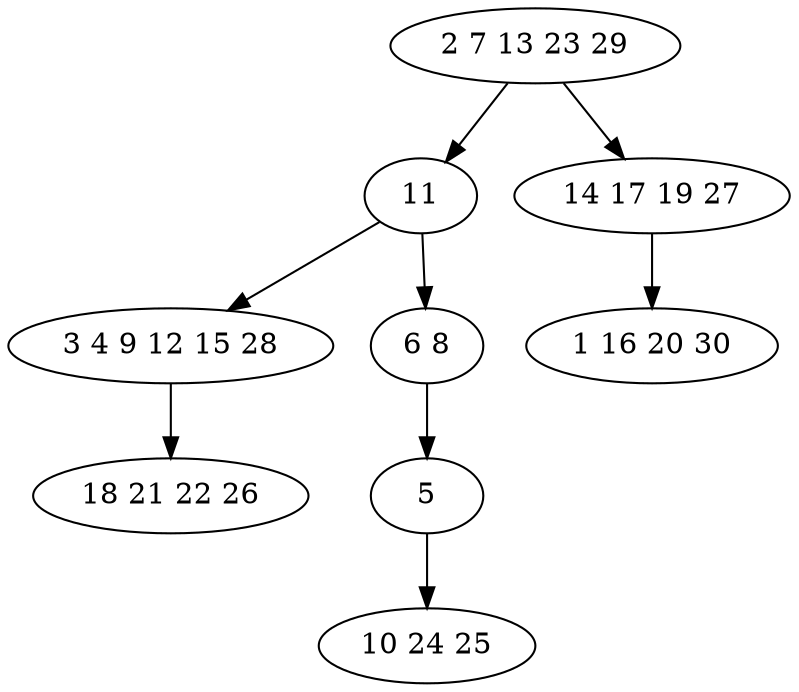 digraph true_tree {
	"0" -> "1"
	"0" -> "2"
	"1" -> "3"
	"1" -> "4"
	"3" -> "5"
	"4" -> "6"
	"2" -> "7"
	"6" -> "8"
	"0" [label="2 7 13 23 29"];
	"1" [label="11"];
	"2" [label="14 17 19 27"];
	"3" [label="3 4 9 12 15 28"];
	"4" [label="6 8"];
	"5" [label="18 21 22 26"];
	"6" [label="5"];
	"7" [label="1 16 20 30"];
	"8" [label="10 24 25"];
}
